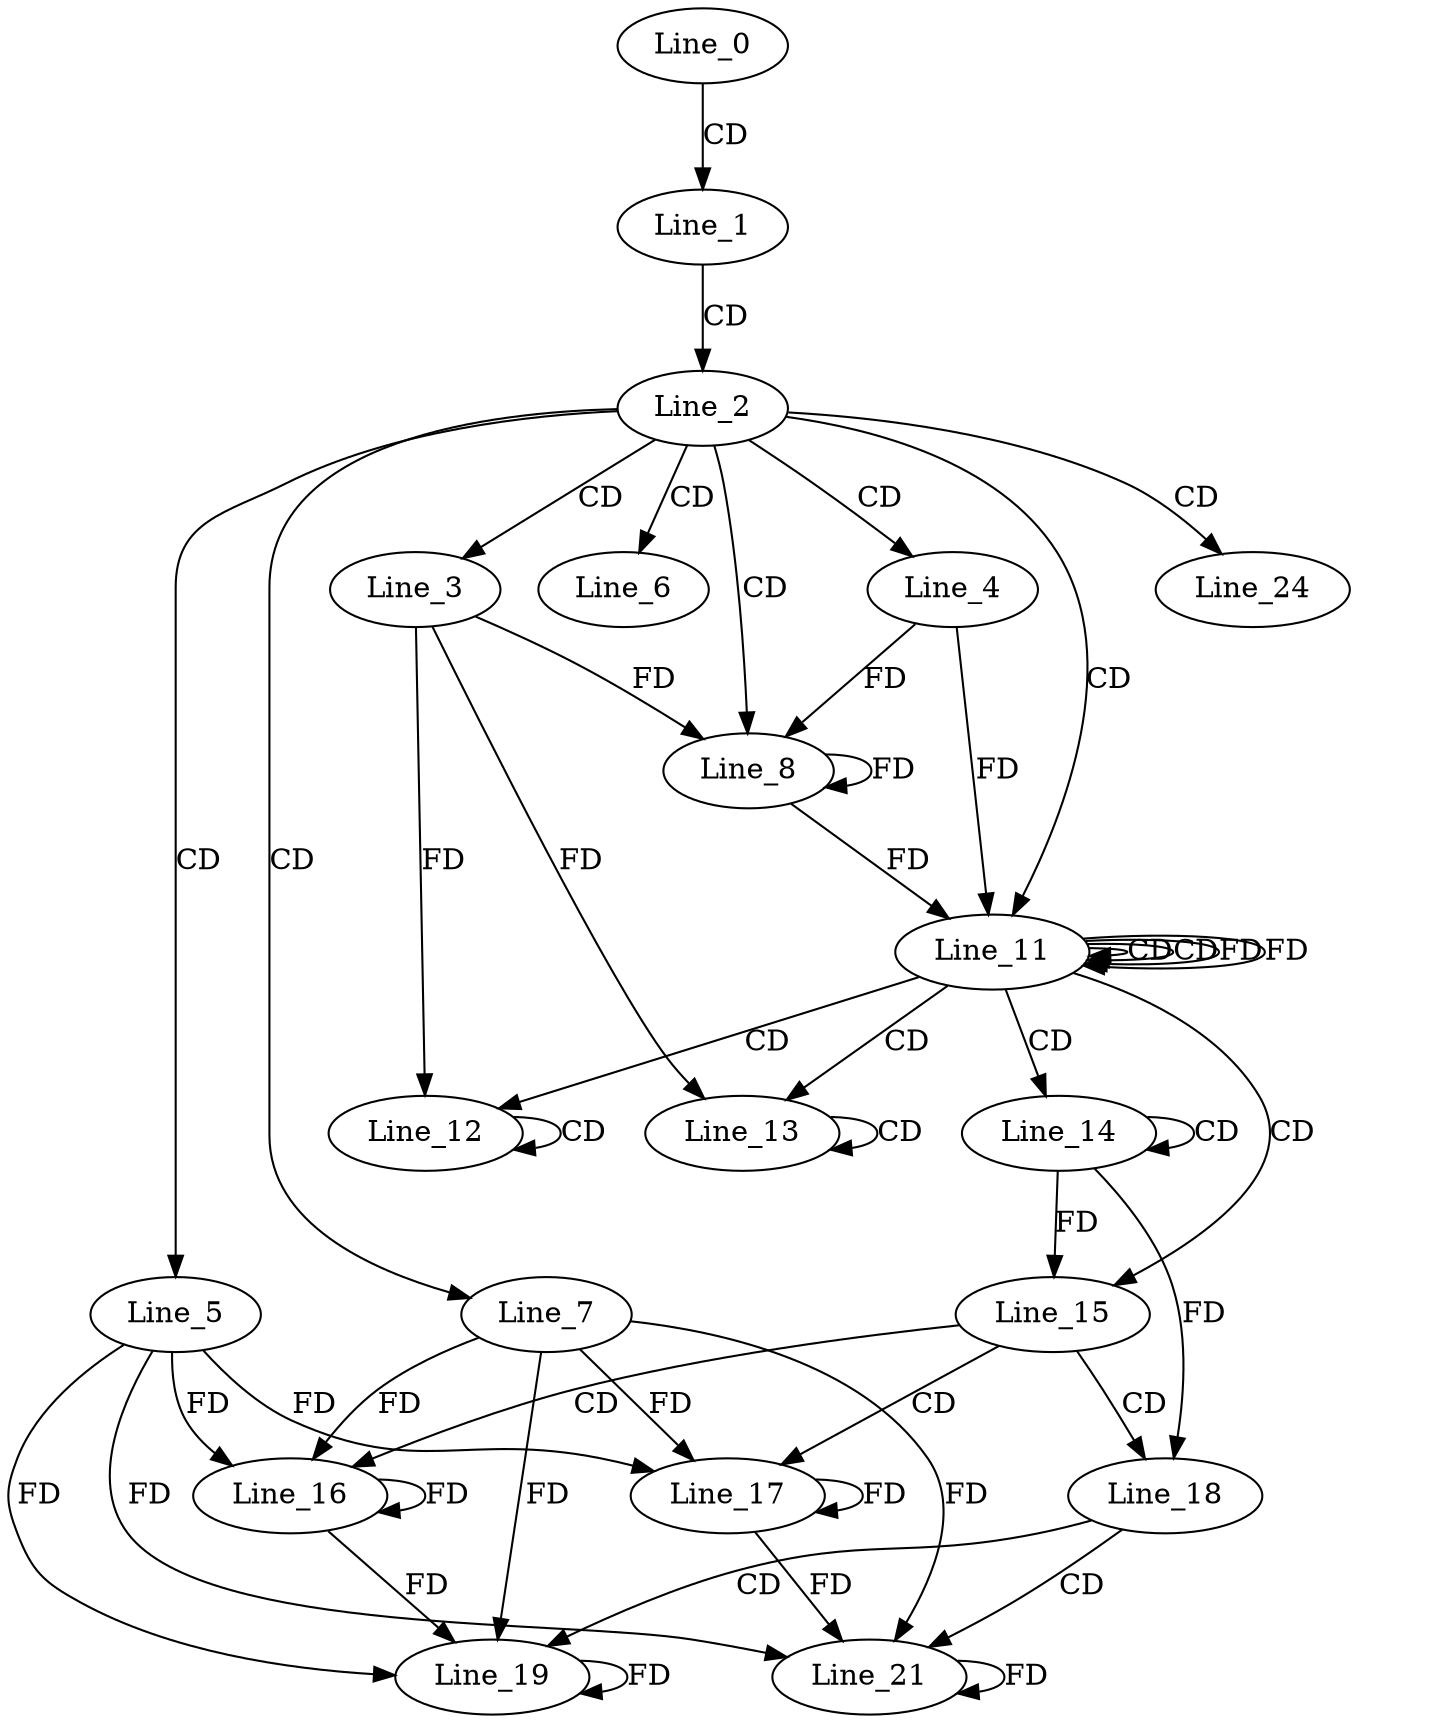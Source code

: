digraph G {
  Line_0;
  Line_1;
  Line_2;
  Line_3;
  Line_4;
  Line_5;
  Line_6;
  Line_7;
  Line_8;
  Line_8;
  Line_11;
  Line_11;
  Line_11;
  Line_12;
  Line_12;
  Line_13;
  Line_13;
  Line_14;
  Line_14;
  Line_15;
  Line_16;
  Line_17;
  Line_18;
  Line_19;
  Line_21;
  Line_24;
  Line_0 -> Line_1 [ label="CD" ];
  Line_1 -> Line_2 [ label="CD" ];
  Line_2 -> Line_3 [ label="CD" ];
  Line_2 -> Line_4 [ label="CD" ];
  Line_2 -> Line_5 [ label="CD" ];
  Line_2 -> Line_6 [ label="CD" ];
  Line_2 -> Line_7 [ label="CD" ];
  Line_2 -> Line_8 [ label="CD" ];
  Line_4 -> Line_8 [ label="FD" ];
  Line_8 -> Line_8 [ label="FD" ];
  Line_3 -> Line_8 [ label="FD" ];
  Line_2 -> Line_11 [ label="CD" ];
  Line_11 -> Line_11 [ label="CD" ];
  Line_4 -> Line_11 [ label="FD" ];
  Line_8 -> Line_11 [ label="FD" ];
  Line_11 -> Line_11 [ label="CD" ];
  Line_11 -> Line_11 [ label="FD" ];
  Line_11 -> Line_12 [ label="CD" ];
  Line_12 -> Line_12 [ label="CD" ];
  Line_3 -> Line_12 [ label="FD" ];
  Line_11 -> Line_13 [ label="CD" ];
  Line_13 -> Line_13 [ label="CD" ];
  Line_3 -> Line_13 [ label="FD" ];
  Line_11 -> Line_14 [ label="CD" ];
  Line_14 -> Line_14 [ label="CD" ];
  Line_11 -> Line_15 [ label="CD" ];
  Line_14 -> Line_15 [ label="FD" ];
  Line_15 -> Line_16 [ label="CD" ];
  Line_16 -> Line_16 [ label="FD" ];
  Line_7 -> Line_16 [ label="FD" ];
  Line_5 -> Line_16 [ label="FD" ];
  Line_15 -> Line_17 [ label="CD" ];
  Line_17 -> Line_17 [ label="FD" ];
  Line_7 -> Line_17 [ label="FD" ];
  Line_5 -> Line_17 [ label="FD" ];
  Line_15 -> Line_18 [ label="CD" ];
  Line_14 -> Line_18 [ label="FD" ];
  Line_18 -> Line_19 [ label="CD" ];
  Line_16 -> Line_19 [ label="FD" ];
  Line_19 -> Line_19 [ label="FD" ];
  Line_7 -> Line_19 [ label="FD" ];
  Line_5 -> Line_19 [ label="FD" ];
  Line_18 -> Line_21 [ label="CD" ];
  Line_17 -> Line_21 [ label="FD" ];
  Line_21 -> Line_21 [ label="FD" ];
  Line_7 -> Line_21 [ label="FD" ];
  Line_5 -> Line_21 [ label="FD" ];
  Line_2 -> Line_24 [ label="CD" ];
  Line_11 -> Line_11 [ label="FD" ];
}
